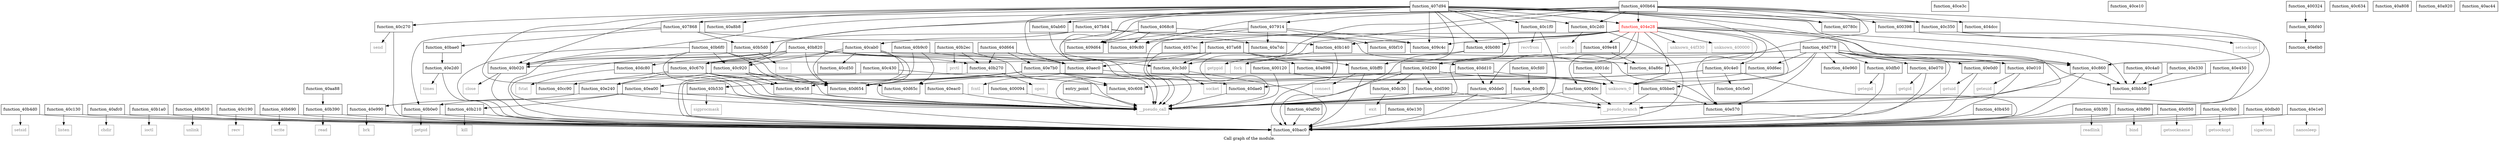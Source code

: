 digraph "Call graph of the module." {
  label="Call graph of the module.";
  node [shape=record];

  Node_function_40aec0 [label="{function_40aec0}"];
  Node_function_40cab0 [label="{function_40cab0}"];
  Node_function_40ce3c [label="{function_40ce3c}"];
  Node_function_40af50 [label="{function_40af50}"];
  Node_function_40bac0 [label="{function_40bac0}"];
  Node_function_40b450 [label="{function_40b450}"];
  Node_function_40b4d0 [label="{function_40b4d0}"];
  Node_function_40b530 [label="{function_40b530}"];
  Node_function_40c130 [label="{function_40c130}"];
  Node_function_40afc0 [label="{function_40afc0}"];
  Node_function_40b020 [label="{function_40b020}"];
  Node_function_40cd50 [label="{function_40cd50}"];
  Node_function_40b080 [label="{function_40b080}"];
  Node_function_40b0e0 [label="{function_40b0e0}"];
  Node_function_40b140 [label="{function_40b140}"];
  Node_function_40b1a0 [label="{function_40b1a0}"];
  Node_function_40b210 [label="{function_40b210}"];
  Node_function_40b270 [label="{function_40b270}"];
  Node_function_40b5d0 [label="{function_40b5d0}"];
  Node_function_40c350 [label="{function_40c350}"];
  Node_function_40bae0 [label="{function_40bae0}"];
  Node_function_40bb50 [label="{function_40bb50}"];
  Node_function_40b630 [label="{function_40b630}"];
  Node_function_40c190 [label="{function_40c190}"];
  Node_function_40b2ec [label="{function_40b2ec}"];
  Node_function_40c3d0 [label="{function_40c3d0}"];
  Node_function_40bbe0 [label="{function_40bbe0}"];
  Node_function_40c430 [label="{function_40c430}"];
  Node_function_40ce10 [label="{function_40ce10}"];
  Node_function_40bf10 [label="{function_40bf10}"];
  Node_function_40c1f0 [label="{function_40c1f0}"];
  Node_function_40b690 [label="{function_40b690}"];
  Node_function_40b390 [label="{function_40b390}"];
  Node_function_40c270 [label="{function_40c270}"];
  Node_function_40c4a0 [label="{function_40c4a0}"];
  Node_function_40bf40 [label="{function_40bf40}"];
  Node_function_40b6f0 [label="{function_40b6f0}"];
  Node_function_40cc90 [label="{function_40cc90}"];
  Node_function_40b3f0 [label="{function_40b3f0}"];
  Node_function_40b820 [label="{function_40b820}"];
  Node_function_40c2d0 [label="{function_40c2d0}"];
  Node_function_40c4e0 [label="{function_40c4e0}"];
  Node_function_40c5e0 [label="{function_40c5e0}"];
  Node_function_40bf90 [label="{function_40bf90}"];
  Node_function_40c608 [label="{function_40c608}"];
  Node_function_40bff0 [label="{function_40bff0}"];
  Node_function_40c634 [label="{function_40c634}"];
  Node_function_40cff0 [label="{function_40cff0}"];
  Node_function_40c670 [label="{function_40c670}"];
  Node_function_40c050 [label="{function_40c050}"];
  Node_function_40ce58 [label="{function_40ce58}"];
  Node_function_40c860 [label="{function_40c860}"];
  Node_function_40c920 [label="{function_40c920}"];
  Node_function_40cfd0 [label="{function_40cfd0}"];
  Node_function_40c0b0 [label="{function_40c0b0}"];
  Node_function_40b9c0 [label="{function_40b9c0}"];
  Node_function_40d778 [label="{function_40d778}"];
  Node_function_40dae0 [label="{function_40dae0}"];
  Node_function_40dbd0 [label="{function_40dbd0}"];
  Node_function_40dc30 [label="{function_40dc30}"];
  Node_function_40d65c [label="{function_40d65c}"];
  Node_function_40d664 [label="{function_40d664}"];
  Node_function_40d6ec [label="{function_40d6ec}"];
  Node_function_40d260 [label="{function_40d260}"];
  Node_function_40d590 [label="{function_40d590}"];
  Node_kill [color="gray50", fontcolor="gray50", label="{kill}"];
  Node_function_40d654 [label="{function_40d654}"];
  Node_getgid [color="gray50", fontcolor="gray50", label="{getgid}"];
  Node_getuid [color="gray50", fontcolor="gray50", label="{getuid}"];
  Node_nanosleep [color="gray50", fontcolor="gray50", label="{nanosleep}"];
  Node_times [color="gray50", fontcolor="gray50", label="{times}"];
  Node_brk [color="gray50", fontcolor="gray50", label="{brk}"];
  Node_function_40dc80 [label="{function_40dc80}"];
  Node_function_40dd10 [label="{function_40dd10}"];
  Node_function_40dde0 [label="{function_40dde0}"];
  Node_function_40dfb0 [label="{function_40dfb0}"];
  Node_function_40e010 [label="{function_40e010}"];
  Node_function_40e070 [label="{function_40e070}"];
  Node_function_40e0d0 [label="{function_40e0d0}"];
  Node_function_40e130 [label="{function_40e130}"];
  Node_function_40e1e0 [label="{function_40e1e0}"];
  Node_function_40e240 [label="{function_40e240}"];
  Node_function_40e2d0 [label="{function_40e2d0}"];
  Node_function_40e330 [label="{function_40e330}"];
  Node_function_40e450 [label="{function_40e450}"];
  Node_function_40e570 [label="{function_40e570}"];
  Node_function_40e6b0 [label="{function_40e6b0}"];
  Node_function_40e7b0 [label="{function_40e7b0}"];
  Node_function_40e960 [label="{function_40e960}"];
  Node_function_40e990 [label="{function_40e990}"];
  Node_function_40ea00 [label="{function_40ea00}"];
  Node_function_40eac0 [label="{function_40eac0}"];
  Node_unknown_44f330 [color="gray50", fontcolor="gray50", label="{unknown_44f330}"];
  Node_unknown_0 [color="gray50", fontcolor="gray50", label="{unknown_0}"];
  Node_unknown_400000 [color="gray50", fontcolor="gray50", label="{unknown_400000}"];
  Node_fcntl [color="gray50", fontcolor="gray50", label="{fcntl}"];
  Node_chdir [color="gray50", fontcolor="gray50", label="{chdir}"];
  Node_close [color="gray50", fontcolor="gray50", label="{close}"];
  Node_fork [color="gray50", fontcolor="gray50", label="{fork}"];
  Node_getpid [color="gray50", fontcolor="gray50", label="{getpid}"];
  Node_getppid [color="gray50", fontcolor="gray50", label="{getppid}"];
  Node_ioctl [color="gray50", fontcolor="gray50", label="{ioctl}"];
  Node_open [color="gray50", fontcolor="gray50", label="{open}"];
  Node_prctl [color="gray50", fontcolor="gray50", label="{prctl}"];
  Node_read [color="gray50", fontcolor="gray50", label="{read}"];
  Node_readlink [color="gray50", fontcolor="gray50", label="{readlink}"];
  Node_setsid [color="gray50", fontcolor="gray50", label="{setsid}"];
  Node_sigprocmask [color="gray50", fontcolor="gray50", label="{sigprocmask}"];
  Node_time [color="gray50", fontcolor="gray50", label="{time}"];
  Node_unlink [color="gray50", fontcolor="gray50", label="{unlink}"];
  Node_write [color="gray50", fontcolor="gray50", label="{write}"];
  Node_bind [color="gray50", fontcolor="gray50", label="{bind}"];
  Node_connect [color="gray50", fontcolor="gray50", label="{connect}"];
  Node_getsockname [color="gray50", fontcolor="gray50", label="{getsockname}"];
  Node_getsockopt [color="gray50", fontcolor="gray50", label="{getsockopt}"];
  Node_listen [color="gray50", fontcolor="gray50", label="{listen}"];
  Node_recv [color="gray50", fontcolor="gray50", label="{recv}"];
  Node_recvfrom [color="gray50", fontcolor="gray50", label="{recvfrom}"];
  Node_send [color="gray50", fontcolor="gray50", label="{send}"];
  Node_sendto [color="gray50", fontcolor="gray50", label="{sendto}"];
  Node_setsockopt [color="gray50", fontcolor="gray50", label="{setsockopt}"];
  Node_socket [color="gray50", fontcolor="gray50", label="{socket}"];
  Node_sigaction [color="gray50", fontcolor="gray50", label="{sigaction}"];
  Node_exit [color="gray50", fontcolor="gray50", label="{exit}"];
  Node_fstat [color="gray50", fontcolor="gray50", label="{fstat}"];
  Node_getegid [color="gray50", fontcolor="gray50", label="{getegid}"];
  Node_geteuid [color="gray50", fontcolor="gray50", label="{geteuid}"];
  Node___pseudo_call [color="gray50", fontcolor="gray50", label="{__pseudo_call}"];
  Node___pseudo_branch [color="gray50", fontcolor="gray50", label="{__pseudo_branch}"];
  Node_function_400094 [label="{function_400094}"];
  Node_function_400120 [label="{function_400120}"];
  Node_function_4001dc [label="{function_4001dc}"];
  Node_entry_point [label="{entry_point}"];
  Node_function_400324 [label="{function_400324}"];
  Node_function_400398 [label="{function_400398}"];
  Node_function_40040c [label="{function_40040c}"];
  Node_function_400b64 [label="{function_400b64}"];
  Node_function_404dcc [label="{function_404dcc}"];
  Node_function_404e28 [color="red", fontcolor="red", label="{function_404e28}"];
  Node_function_4057ec [label="{function_4057ec}"];
  Node_function_4068c8 [label="{function_4068c8}"];
  Node_function_40780c [label="{function_40780c}"];
  Node_function_407868 [label="{function_407868}"];
  Node_function_407914 [label="{function_407914}"];
  Node_function_407a68 [label="{function_407a68}"];
  Node_function_407b84 [label="{function_407b84}"];
  Node_function_407d94 [label="{function_407d94}"];
  Node_function_409c4c [label="{function_409c4c}"];
  Node_function_409c80 [label="{function_409c80}"];
  Node_function_409d64 [label="{function_409d64}"];
  Node_function_409e48 [label="{function_409e48}"];
  Node_function_40a7dc [label="{function_40a7dc}"];
  Node_function_40a808 [label="{function_40a808}"];
  Node_function_40a86c [label="{function_40a86c}"];
  Node_function_40a898 [label="{function_40a898}"];
  Node_function_40a8b8 [label="{function_40a8b8}"];
  Node_function_40a920 [label="{function_40a920}"];
  Node_function_40aa88 [label="{function_40aa88}"];
  Node_function_40ab60 [label="{function_40ab60}"];
  Node_function_40ac44 [label="{function_40ac44}"];
  Node_function_40aec0 -> Node_unknown_0;
  Node_function_40aec0 -> Node_fcntl;
  Node_function_40cab0 -> Node_function_40cd50;
  Node_function_40cab0 -> Node_function_40c670;
  Node_function_40cab0 -> Node_function_40ce58;
  Node_function_40cab0 -> Node_function_40c920;
  Node_function_40cab0 -> Node_function_40d654;
  Node_function_40cab0 -> Node_function_40e570;
  Node_function_40cab0 -> Node___pseudo_call;
  Node_function_40af50 -> Node_function_40bac0;
  Node_function_40b450 -> Node_function_40bac0;
  Node_function_40b4d0 -> Node_function_40bac0;
  Node_function_40b4d0 -> Node_setsid;
  Node_function_40b530 -> Node_function_40bac0;
  Node_function_40b530 -> Node_sigprocmask;
  Node_function_40c130 -> Node_function_40bac0;
  Node_function_40c130 -> Node_listen;
  Node_function_40afc0 -> Node_function_40bac0;
  Node_function_40afc0 -> Node_chdir;
  Node_function_40b020 -> Node_function_40bac0;
  Node_function_40b020 -> Node_close;
  Node_function_40b080 -> Node_function_40bac0;
  Node_function_40b080 -> Node_fork;
  Node_function_40b0e0 -> Node_function_40bac0;
  Node_function_40b0e0 -> Node_getpid;
  Node_function_40b140 -> Node_function_40bac0;
  Node_function_40b140 -> Node_getppid;
  Node_function_40b1a0 -> Node_function_40bac0;
  Node_function_40b1a0 -> Node_ioctl;
  Node_function_40b210 -> Node_function_40bac0;
  Node_function_40b210 -> Node_kill;
  Node_function_40b270 -> Node_function_40bac0;
  Node_function_40b270 -> Node_open;
  Node_function_40b5d0 -> Node_function_40bac0;
  Node_function_40b5d0 -> Node_time;
  Node_function_40c350 -> Node_function_40bac0;
  Node_function_40c350 -> Node_setsockopt;
  Node_function_40bae0 -> Node_function_40e2d0;
  Node_function_40b630 -> Node_function_40bac0;
  Node_function_40b630 -> Node_unlink;
  Node_function_40c190 -> Node_function_40bac0;
  Node_function_40c190 -> Node_recv;
  Node_function_40b2ec -> Node_function_40b270;
  Node_function_40b2ec -> Node_prctl;
  Node_function_40b2ec -> Node___pseudo_call;
  Node_function_40c3d0 -> Node_function_40bac0;
  Node_function_40c3d0 -> Node_socket;
  Node_function_40bbe0 -> Node_function_40e570;
  Node_function_40bbe0 -> Node___pseudo_branch;
  Node_function_40c430 -> Node_function_40bac0;
  Node_function_40c430 -> Node_function_40c608;
  Node_function_40c1f0 -> Node_function_40bac0;
  Node_function_40c1f0 -> Node_recvfrom;
  Node_function_40b690 -> Node_function_40bac0;
  Node_function_40b690 -> Node_write;
  Node_function_40b390 -> Node_function_40bac0;
  Node_function_40b390 -> Node_read;
  Node_function_40c270 -> Node_function_40bac0;
  Node_function_40c270 -> Node_send;
  Node_function_40c4a0 -> Node_function_40bb50;
  Node_function_40bf40 -> Node_function_40e6b0;
  Node_function_40b6f0 -> Node_function_40bac0;
  Node_function_40b6f0 -> Node_function_40b020;
  Node_function_40b6f0 -> Node_function_40c920;
  Node_function_40b6f0 -> Node_function_40d65c;
  Node_function_40b6f0 -> Node_function_40d654;
  Node_function_40b6f0 -> Node___pseudo_call;
  Node_function_40b3f0 -> Node_function_40bac0;
  Node_function_40b3f0 -> Node_readlink;
  Node_function_40b820 -> Node_function_40aec0;
  Node_function_40b820 -> Node_function_40bac0;
  Node_function_40b820 -> Node_function_40b020;
  Node_function_40b820 -> Node_function_40b270;
  Node_function_40b820 -> Node_function_40c670;
  Node_function_40b820 -> Node_function_40c860;
  Node_function_40b820 -> Node_function_40c920;
  Node_function_40b820 -> Node_function_40d654;
  Node_function_40b820 -> Node_function_40dc80;
  Node_function_40c2d0 -> Node_function_40bac0;
  Node_function_40c2d0 -> Node_sendto;
  Node_function_40c4e0 -> Node_function_40bac0;
  Node_function_40c4e0 -> Node_function_40c5e0;
  Node_function_40c4e0 -> Node_function_40c608;
  Node_function_40c4e0 -> Node_function_40dae0;
  Node_function_40bf90 -> Node_function_40bac0;
  Node_function_40bf90 -> Node_bind;
  Node_function_40bff0 -> Node_function_40bac0;
  Node_function_40bff0 -> Node_connect;
  Node_function_40cff0 -> Node___pseudo_call;
  Node_function_40cff0 -> Node___pseudo_branch;
  Node_function_40c670 -> Node_function_40cc90;
  Node_function_40c670 -> Node_function_40ce58;
  Node_function_40c670 -> Node_function_40d654;
  Node_function_40c670 -> Node_function_40e240;
  Node_function_40c670 -> Node___pseudo_call;
  Node_function_40c050 -> Node_function_40bac0;
  Node_function_40c050 -> Node_getsockname;
  Node_function_40ce58 -> Node___pseudo_call;
  Node_function_40c860 -> Node_function_40bac0;
  Node_function_40c860 -> Node_function_40bb50;
  Node_function_40c860 -> Node___pseudo_call;
  Node_function_40c920 -> Node_function_40ce58;
  Node_function_40c920 -> Node_function_40d654;
  Node_function_40c920 -> Node_function_40e240;
  Node_function_40c920 -> Node___pseudo_call;
  Node_function_40cfd0 -> Node_function_40cff0;
  Node_function_40c0b0 -> Node_function_40bac0;
  Node_function_40c0b0 -> Node_getsockopt;
  Node_function_40b9c0 -> Node_function_40d65c;
  Node_function_40b9c0 -> Node_function_40d654;
  Node_function_40b9c0 -> Node_function_40dd10;
  Node_function_40d778 -> Node_function_40bac0;
  Node_function_40d778 -> Node_function_40bb50;
  Node_function_40d778 -> Node_function_40d6ec;
  Node_function_40d778 -> Node_function_40d260;
  Node_function_40d778 -> Node_function_40dfb0;
  Node_function_40d778 -> Node_function_40e010;
  Node_function_40d778 -> Node_function_40e070;
  Node_function_40d778 -> Node_function_40e0d0;
  Node_function_40d778 -> Node_function_40e570;
  Node_function_40d778 -> Node_function_40e960;
  Node_function_40d778 -> Node_unknown_0;
  Node_function_40d778 -> Node___pseudo_call;
  Node_function_40dae0 -> Node___pseudo_call;
  Node_function_40dbd0 -> Node_function_40bac0;
  Node_function_40dbd0 -> Node_sigaction;
  Node_function_40dc30 -> Node_exit;
  Node_function_40d664 -> Node_function_40aec0;
  Node_function_40d664 -> Node_function_40b270;
  Node_function_40d664 -> Node_function_40e7b0;
  Node_function_40d6ec -> Node_unknown_0;
  Node_function_40d260 -> Node_function_40dc30;
  Node_function_40d260 -> Node_function_40d65c;
  Node_function_40d260 -> Node_function_40d590;
  Node_function_40d260 -> Node_function_40d654;
  Node_function_40d260 -> Node_unknown_0;
  Node_function_40d260 -> Node___pseudo_call;
  Node_function_40d590 -> Node___pseudo_call;
  Node_function_40d590 -> Node___pseudo_branch;
  Node_function_40dc80 -> Node_fstat;
  Node_function_40dc80 -> Node___pseudo_call;
  Node_function_40dd10 -> Node_function_40bbe0;
  Node_function_40dd10 -> Node_function_40dde0;
  Node_function_40dd10 -> Node___pseudo_call;
  Node_function_40dde0 -> Node_function_40bac0;
  Node_function_40dde0 -> Node___pseudo_call;
  Node_function_40dfb0 -> Node_function_40bac0;
  Node_function_40dfb0 -> Node_getegid;
  Node_function_40e010 -> Node_function_40bac0;
  Node_function_40e010 -> Node_geteuid;
  Node_function_40e070 -> Node_function_40bac0;
  Node_function_40e070 -> Node_getgid;
  Node_function_40e0d0 -> Node_function_40bac0;
  Node_function_40e0d0 -> Node_getuid;
  Node_function_40e130 -> Node_function_40bac0;
  Node_function_40e1e0 -> Node_function_40bac0;
  Node_function_40e1e0 -> Node_nanosleep;
  Node_function_40e240 -> Node_function_40e990;
  Node_function_40e240 -> Node___pseudo_call;
  Node_function_40e2d0 -> Node_function_40bac0;
  Node_function_40e2d0 -> Node_times;
  Node_function_40e330 -> Node_function_40bb50;
  Node_function_40e450 -> Node_function_40bb50;
  Node_function_40e7b0 -> Node_function_40b530;
  Node_function_40e7b0 -> Node_function_40c608;
  Node_function_40e7b0 -> Node_function_40dae0;
  Node_function_40e7b0 -> Node_function_40d654;
  Node_function_40e7b0 -> Node_function_40ea00;
  Node_function_40e7b0 -> Node___pseudo_call;
  Node_function_40e990 -> Node_function_40bac0;
  Node_function_40e990 -> Node_brk;
  Node_function_40ea00 -> Node_function_40b0e0;
  Node_function_40ea00 -> Node_function_40b210;
  Node_function_40ea00 -> Node___pseudo_call;
  Node_function_40eac0 -> Node___pseudo_call;
  Node_function_400094 -> Node___pseudo_call;
  Node_function_400120 -> Node_unknown_0;
  Node_function_400120 -> Node___pseudo_call;
  Node_function_4001dc -> Node_unknown_0;
  Node_entry_point -> Node___pseudo_call;
  Node_function_400324 -> Node_function_40bf40;
  Node_function_400398 -> Node___pseudo_branch;
  Node_function_40040c -> Node___pseudo_call;
  Node_function_40040c -> Node___pseudo_branch;
  Node_function_400b64 -> Node_function_40b020;
  Node_function_400b64 -> Node_function_40b5d0;
  Node_function_400b64 -> Node_function_40c350;
  Node_function_400b64 -> Node_function_40c3d0;
  Node_function_400b64 -> Node_function_40c2d0;
  Node_function_400b64 -> Node_function_40c860;
  Node_function_400b64 -> Node___pseudo_call;
  Node_function_400b64 -> Node_function_400398;
  Node_function_400b64 -> Node_function_404dcc;
  Node_function_400b64 -> Node_function_404e28;
  Node_function_400b64 -> Node_function_40780c;
  Node_function_400b64 -> Node_function_407914;
  Node_function_400b64 -> Node_function_40a86c;
  Node_function_404e28 -> Node_function_40b080;
  Node_function_404e28 -> Node_function_40b140;
  Node_function_404e28 -> Node_function_40bb50;
  Node_function_404e28 -> Node_function_40c4e0;
  Node_function_404e28 -> Node_function_40c860;
  Node_function_404e28 -> Node_function_40dde0;
  Node_function_404e28 -> Node_function_40e010;
  Node_function_404e28 -> Node_function_40e570;
  Node_function_404e28 -> Node_unknown_44f330;
  Node_function_404e28 -> Node_unknown_0;
  Node_function_404e28 -> Node_unknown_400000;
  Node_function_404e28 -> Node___pseudo_call;
  Node_function_404e28 -> Node_function_40040c;
  Node_function_404e28 -> Node_function_4057ec;
  Node_function_404e28 -> Node_function_409c4c;
  Node_function_404e28 -> Node_function_409e48;
  Node_function_4057ec -> Node___pseudo_call;
  Node_function_4068c8 -> Node___pseudo_call;
  Node_function_4068c8 -> Node_function_409c4c;
  Node_function_4068c8 -> Node_function_409c80;
  Node_function_4068c8 -> Node_function_409d64;
  Node_function_407868 -> Node_function_40b0e0;
  Node_function_407868 -> Node_function_40b140;
  Node_function_407868 -> Node_function_40b5d0;
  Node_function_407868 -> Node_function_40bae0;
  Node_function_407914 -> Node_function_40bf10;
  Node_function_407914 -> Node_function_409c4c;
  Node_function_407914 -> Node_function_409c80;
  Node_function_407914 -> Node_function_409d64;
  Node_function_407914 -> Node_function_40a7dc;
  Node_function_407a68 -> Node_function_40aec0;
  Node_function_407a68 -> Node_function_40b020;
  Node_function_407a68 -> Node_function_40c3d0;
  Node_function_407a68 -> Node_function_40bff0;
  Node_function_407a68 -> Node_function_40a898;
  Node_function_407b84 -> Node_function_40cab0;
  Node_function_407b84 -> Node_function_40c670;
  Node_function_407b84 -> Node_function_40a7dc;
  Node_function_407b84 -> Node_function_40a86c;
  Node_function_407d94 -> Node_function_40aec0;
  Node_function_407d94 -> Node_function_40b020;
  Node_function_407d94 -> Node_function_40b080;
  Node_function_407d94 -> Node_function_40b5d0;
  Node_function_407d94 -> Node_function_40c350;
  Node_function_407d94 -> Node_function_40c3d0;
  Node_function_407d94 -> Node_function_40bbe0;
  Node_function_407d94 -> Node_function_40c1f0;
  Node_function_407d94 -> Node_function_40c270;
  Node_function_407d94 -> Node_function_40c2d0;
  Node_function_407d94 -> Node_function_40bff0;
  Node_function_407d94 -> Node_function_40c860;
  Node_function_407d94 -> Node_function_40d260;
  Node_function_407d94 -> Node___pseudo_call;
  Node_function_407d94 -> Node___pseudo_branch;
  Node_function_407d94 -> Node_function_404e28;
  Node_function_407d94 -> Node_function_40780c;
  Node_function_407d94 -> Node_function_407868;
  Node_function_407d94 -> Node_function_409c4c;
  Node_function_407d94 -> Node_function_409c80;
  Node_function_407d94 -> Node_function_409d64;
  Node_function_407d94 -> Node_function_40a8b8;
  Node_function_407d94 -> Node_function_40ab60;
  Node_function_409e48 -> Node_function_40c670;
  Node_function_409e48 -> Node_function_40a86c;
  Node_function_40aa88 -> Node_function_40b390;
  Node_function_40ab60 -> Node___pseudo_call;
}
